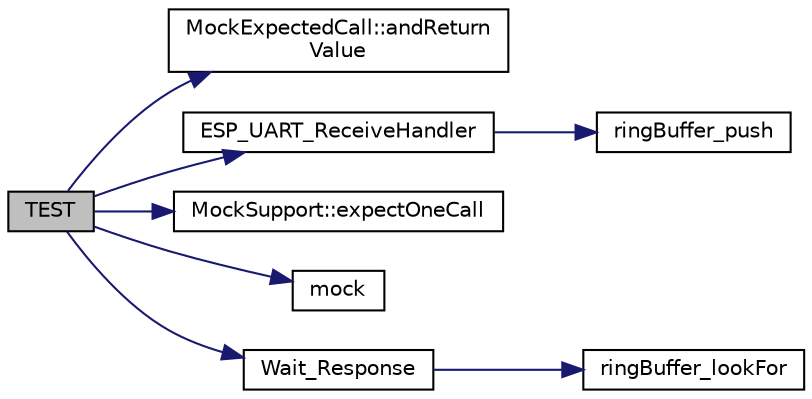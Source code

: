 digraph "TEST"
{
 // LATEX_PDF_SIZE
  edge [fontname="Helvetica",fontsize="10",labelfontname="Helvetica",labelfontsize="10"];
  node [fontname="Helvetica",fontsize="10",shape=record];
  rankdir="LR";
  Node1 [label="TEST",height=0.2,width=0.4,color="black", fillcolor="grey75", style="filled", fontcolor="black",tooltip=" "];
  Node1 -> Node2 [color="midnightblue",fontsize="10",style="solid",fontname="Helvetica"];
  Node2 [label="MockExpectedCall::andReturn\lValue",height=0.2,width=0.4,color="black", fillcolor="white", style="filled",URL="$classMockExpectedCall.html#aaa7df54c3c3eaee85c75a947088458a9",tooltip=" "];
  Node1 -> Node3 [color="midnightblue",fontsize="10",style="solid",fontname="Helvetica"];
  Node3 [label="ESP_UART_ReceiveHandler",height=0.2,width=0.4,color="black", fillcolor="white", style="filled",URL="$esp8266_8c.html#a792ca4c0ed1089a8def223a7a37c986e",tooltip="This function is used to pass the UART receive data to the ring buffer."];
  Node3 -> Node4 [color="midnightblue",fontsize="10",style="solid",fontname="Helvetica"];
  Node4 [label="ringBuffer_push",height=0.2,width=0.4,color="black", fillcolor="white", style="filled",URL="$ring__buffer_8c.html#ae864267e4a1ec716e7c3df27a24061e6",tooltip="Write data into the buffer."];
  Node1 -> Node5 [color="midnightblue",fontsize="10",style="solid",fontname="Helvetica"];
  Node5 [label="MockSupport::expectOneCall",height=0.2,width=0.4,color="black", fillcolor="white", style="filled",URL="$classMockSupport.html#ac6f24a24bccf21338e5cc6b889a655b1",tooltip=" "];
  Node1 -> Node6 [color="midnightblue",fontsize="10",style="solid",fontname="Helvetica"];
  Node6 [label="mock",height=0.2,width=0.4,color="black", fillcolor="white", style="filled",URL="$MockSupport_8h.html#ac31c1bc819395bcc9e7ed873f321d4d8",tooltip=" "];
  Node1 -> Node7 [color="midnightblue",fontsize="10",style="solid",fontname="Helvetica"];
  Node7 [label="Wait_Response",height=0.2,width=0.4,color="black", fillcolor="white", style="filled",URL="$esp8266_8c.html#a1c690cd3883ffc79b729c4d46760cd64",tooltip="Wait the specified message."];
  Node7 -> Node8 [color="midnightblue",fontsize="10",style="solid",fontname="Helvetica"];
  Node8 [label="ringBuffer_lookFor",height=0.2,width=0.4,color="black", fillcolor="white", style="filled",URL="$ring__buffer_8c.html#ad584e76089ed7066f0b7a45221f19fc4",tooltip="Search a specific data array in the ring buffer ."];
}
